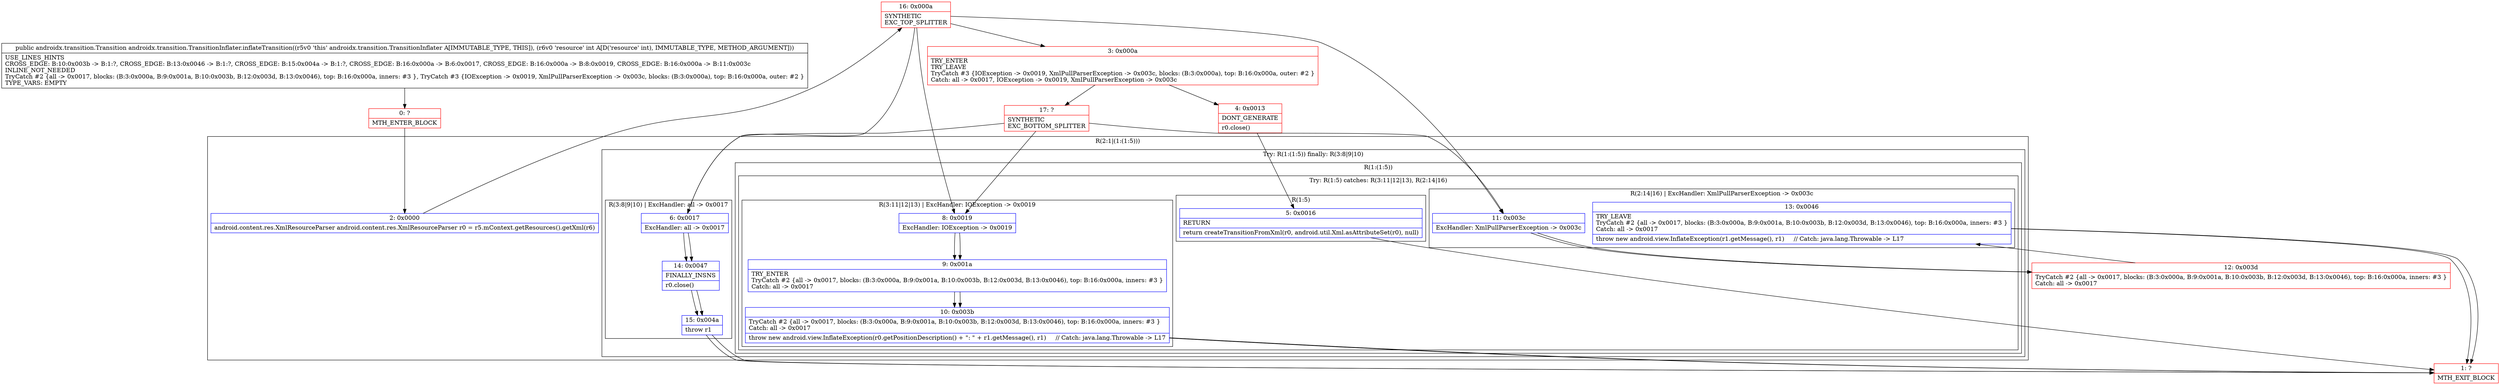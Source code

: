 digraph "CFG forandroidx.transition.TransitionInflater.inflateTransition(I)Landroidx\/transition\/Transition;" {
subgraph cluster_Region_1997600933 {
label = "R(2:1|(1:(1:5)))";
node [shape=record,color=blue];
Node_2 [shape=record,label="{2\:\ 0x0000|android.content.res.XmlResourceParser android.content.res.XmlResourceParser r0 = r5.mContext.getResources().getXml(r6)\l}"];
subgraph cluster_TryCatchRegion_133651665 {
label = "Try: R(1:(1:5)) finally: R(3:8|9|10)";
node [shape=record,color=blue];
subgraph cluster_Region_1211892796 {
label = "R(1:(1:5))";
node [shape=record,color=blue];
subgraph cluster_TryCatchRegion_559967757 {
label = "Try: R(1:5) catches: R(3:11|12|13), R(2:14|16)";
node [shape=record,color=blue];
subgraph cluster_Region_272891820 {
label = "R(1:5)";
node [shape=record,color=blue];
Node_5 [shape=record,label="{5\:\ 0x0016|RETURN\l|return createTransitionFromXml(r0, android.util.Xml.asAttributeSet(r0), null)\l}"];
}
subgraph cluster_Region_999057259 {
label = "R(3:11|12|13) | ExcHandler: IOException \-\> 0x0019\l";
node [shape=record,color=blue];
Node_8 [shape=record,label="{8\:\ 0x0019|ExcHandler: IOException \-\> 0x0019\l}"];
Node_9 [shape=record,label="{9\:\ 0x001a|TRY_ENTER\lTryCatch #2 \{all \-\> 0x0017, blocks: (B:3:0x000a, B:9:0x001a, B:10:0x003b, B:12:0x003d, B:13:0x0046), top: B:16:0x000a, inners: #3 \}\lCatch: all \-\> 0x0017\l}"];
Node_10 [shape=record,label="{10\:\ 0x003b|TryCatch #2 \{all \-\> 0x0017, blocks: (B:3:0x000a, B:9:0x001a, B:10:0x003b, B:12:0x003d, B:13:0x0046), top: B:16:0x000a, inners: #3 \}\lCatch: all \-\> 0x0017\l|throw new android.view.InflateException(r0.getPositionDescription() + \": \" + r1.getMessage(), r1)     \/\/ Catch: java.lang.Throwable \-\> L17\l}"];
}
subgraph cluster_Region_106897605 {
label = "R(2:14|16) | ExcHandler: XmlPullParserException \-\> 0x003c\l";
node [shape=record,color=blue];
Node_11 [shape=record,label="{11\:\ 0x003c|ExcHandler: XmlPullParserException \-\> 0x003c\l}"];
Node_13 [shape=record,label="{13\:\ 0x0046|TRY_LEAVE\lTryCatch #2 \{all \-\> 0x0017, blocks: (B:3:0x000a, B:9:0x001a, B:10:0x003b, B:12:0x003d, B:13:0x0046), top: B:16:0x000a, inners: #3 \}\lCatch: all \-\> 0x0017\l|throw new android.view.InflateException(r1.getMessage(), r1)     \/\/ Catch: java.lang.Throwable \-\> L17\l}"];
}
}
}
subgraph cluster_Region_1492753677 {
label = "R(3:8|9|10) | ExcHandler: all \-\> 0x0017\l";
node [shape=record,color=blue];
Node_6 [shape=record,label="{6\:\ 0x0017|ExcHandler: all \-\> 0x0017\l}"];
Node_14 [shape=record,label="{14\:\ 0x0047|FINALLY_INSNS\l|r0.close()\l}"];
Node_15 [shape=record,label="{15\:\ 0x004a|throw r1\l}"];
}
}
}
subgraph cluster_Region_106897605 {
label = "R(2:14|16) | ExcHandler: XmlPullParserException \-\> 0x003c\l";
node [shape=record,color=blue];
Node_11 [shape=record,label="{11\:\ 0x003c|ExcHandler: XmlPullParserException \-\> 0x003c\l}"];
Node_13 [shape=record,label="{13\:\ 0x0046|TRY_LEAVE\lTryCatch #2 \{all \-\> 0x0017, blocks: (B:3:0x000a, B:9:0x001a, B:10:0x003b, B:12:0x003d, B:13:0x0046), top: B:16:0x000a, inners: #3 \}\lCatch: all \-\> 0x0017\l|throw new android.view.InflateException(r1.getMessage(), r1)     \/\/ Catch: java.lang.Throwable \-\> L17\l}"];
}
subgraph cluster_Region_999057259 {
label = "R(3:11|12|13) | ExcHandler: IOException \-\> 0x0019\l";
node [shape=record,color=blue];
Node_8 [shape=record,label="{8\:\ 0x0019|ExcHandler: IOException \-\> 0x0019\l}"];
Node_9 [shape=record,label="{9\:\ 0x001a|TRY_ENTER\lTryCatch #2 \{all \-\> 0x0017, blocks: (B:3:0x000a, B:9:0x001a, B:10:0x003b, B:12:0x003d, B:13:0x0046), top: B:16:0x000a, inners: #3 \}\lCatch: all \-\> 0x0017\l}"];
Node_10 [shape=record,label="{10\:\ 0x003b|TryCatch #2 \{all \-\> 0x0017, blocks: (B:3:0x000a, B:9:0x001a, B:10:0x003b, B:12:0x003d, B:13:0x0046), top: B:16:0x000a, inners: #3 \}\lCatch: all \-\> 0x0017\l|throw new android.view.InflateException(r0.getPositionDescription() + \": \" + r1.getMessage(), r1)     \/\/ Catch: java.lang.Throwable \-\> L17\l}"];
}
subgraph cluster_Region_1492753677 {
label = "R(3:8|9|10) | ExcHandler: all \-\> 0x0017\l";
node [shape=record,color=blue];
Node_6 [shape=record,label="{6\:\ 0x0017|ExcHandler: all \-\> 0x0017\l}"];
Node_14 [shape=record,label="{14\:\ 0x0047|FINALLY_INSNS\l|r0.close()\l}"];
Node_15 [shape=record,label="{15\:\ 0x004a|throw r1\l}"];
}
Node_0 [shape=record,color=red,label="{0\:\ ?|MTH_ENTER_BLOCK\l}"];
Node_16 [shape=record,color=red,label="{16\:\ 0x000a|SYNTHETIC\lEXC_TOP_SPLITTER\l}"];
Node_3 [shape=record,color=red,label="{3\:\ 0x000a|TRY_ENTER\lTRY_LEAVE\lTryCatch #3 \{IOException \-\> 0x0019, XmlPullParserException \-\> 0x003c, blocks: (B:3:0x000a), top: B:16:0x000a, outer: #2 \}\lCatch: all \-\> 0x0017, IOException \-\> 0x0019, XmlPullParserException \-\> 0x003c\l}"];
Node_4 [shape=record,color=red,label="{4\:\ 0x0013|DONT_GENERATE\l|r0.close()\l}"];
Node_1 [shape=record,color=red,label="{1\:\ ?|MTH_EXIT_BLOCK\l}"];
Node_17 [shape=record,color=red,label="{17\:\ ?|SYNTHETIC\lEXC_BOTTOM_SPLITTER\l}"];
Node_12 [shape=record,color=red,label="{12\:\ 0x003d|TryCatch #2 \{all \-\> 0x0017, blocks: (B:3:0x000a, B:9:0x001a, B:10:0x003b, B:12:0x003d, B:13:0x0046), top: B:16:0x000a, inners: #3 \}\lCatch: all \-\> 0x0017\l}"];
MethodNode[shape=record,label="{public androidx.transition.Transition androidx.transition.TransitionInflater.inflateTransition((r5v0 'this' androidx.transition.TransitionInflater A[IMMUTABLE_TYPE, THIS]), (r6v0 'resource' int A[D('resource' int), IMMUTABLE_TYPE, METHOD_ARGUMENT]))  | USE_LINES_HINTS\lCROSS_EDGE: B:10:0x003b \-\> B:1:?, CROSS_EDGE: B:13:0x0046 \-\> B:1:?, CROSS_EDGE: B:15:0x004a \-\> B:1:?, CROSS_EDGE: B:16:0x000a \-\> B:6:0x0017, CROSS_EDGE: B:16:0x000a \-\> B:8:0x0019, CROSS_EDGE: B:16:0x000a \-\> B:11:0x003c\lINLINE_NOT_NEEDED\lTryCatch #2 \{all \-\> 0x0017, blocks: (B:3:0x000a, B:9:0x001a, B:10:0x003b, B:12:0x003d, B:13:0x0046), top: B:16:0x000a, inners: #3 \}, TryCatch #3 \{IOException \-\> 0x0019, XmlPullParserException \-\> 0x003c, blocks: (B:3:0x000a), top: B:16:0x000a, outer: #2 \}\lTYPE_VARS: EMPTY\l}"];
MethodNode -> Node_0;Node_2 -> Node_16;
Node_5 -> Node_1;
Node_8 -> Node_9;
Node_9 -> Node_10;
Node_10 -> Node_1;
Node_11 -> Node_12;
Node_13 -> Node_1;
Node_6 -> Node_14;
Node_14 -> Node_15;
Node_15 -> Node_1;
Node_11 -> Node_12;
Node_13 -> Node_1;
Node_8 -> Node_9;
Node_9 -> Node_10;
Node_10 -> Node_1;
Node_6 -> Node_14;
Node_14 -> Node_15;
Node_15 -> Node_1;
Node_0 -> Node_2;
Node_16 -> Node_3;
Node_16 -> Node_6;
Node_16 -> Node_8;
Node_16 -> Node_11;
Node_3 -> Node_4;
Node_3 -> Node_17;
Node_4 -> Node_5;
Node_17 -> Node_8;
Node_17 -> Node_11;
Node_17 -> Node_6;
Node_12 -> Node_13;
}

